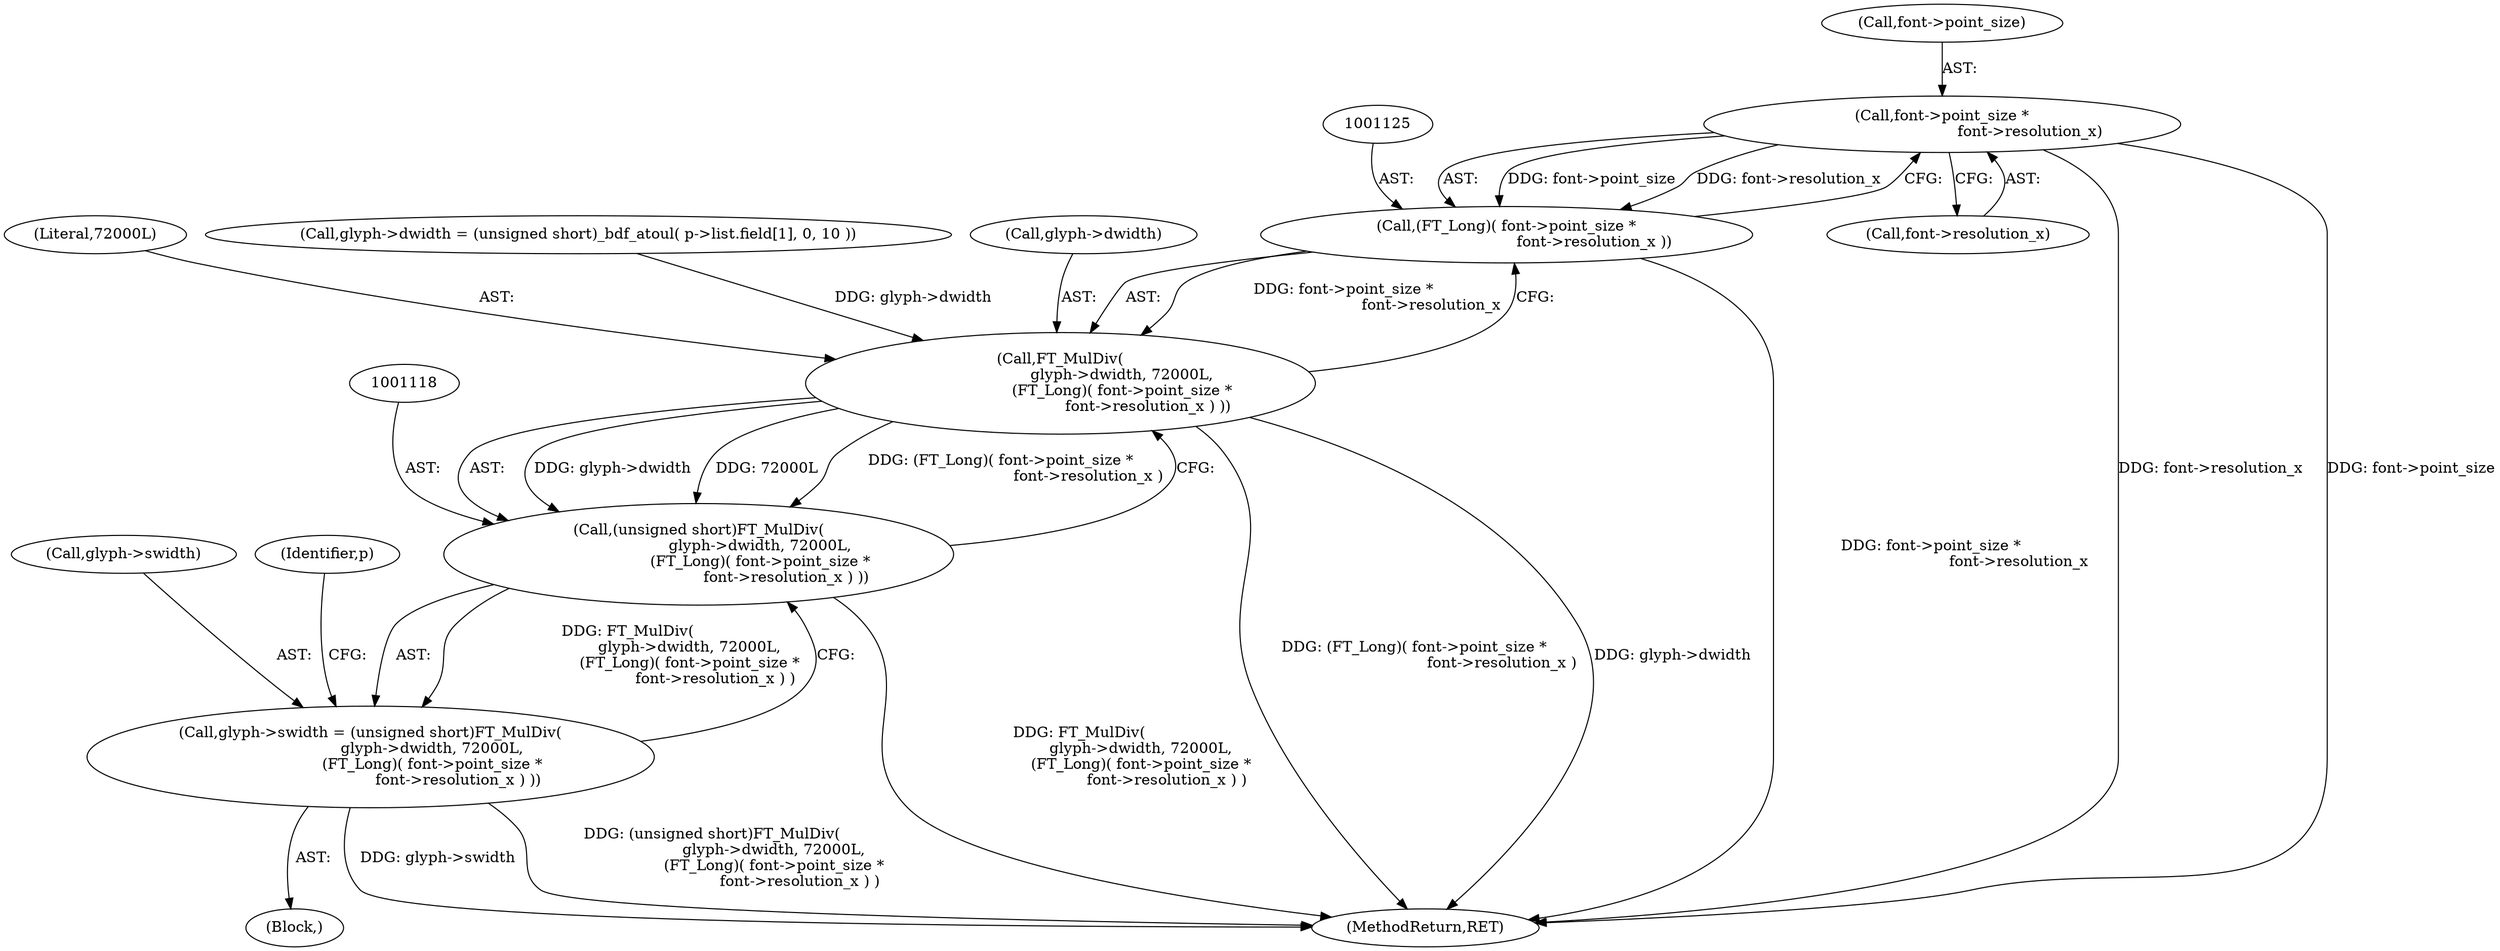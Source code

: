 digraph "0_savannah_07bdb6e289c7954e2a533039dc93c1c136099d2d@pointer" {
"1001126" [label="(Call,font->point_size *\n                                     font->resolution_x)"];
"1001124" [label="(Call,(FT_Long)( font->point_size *\n                                     font->resolution_x ))"];
"1001119" [label="(Call,FT_MulDiv(\n                          glyph->dwidth, 72000L,\n                          (FT_Long)( font->point_size *\n                                     font->resolution_x ) ))"];
"1001117" [label="(Call,(unsigned short)FT_MulDiv(\n                          glyph->dwidth, 72000L,\n                          (FT_Long)( font->point_size *\n                                     font->resolution_x ) ))"];
"1001113" [label="(Call,glyph->swidth = (unsigned short)FT_MulDiv(\n                          glyph->dwidth, 72000L,\n                          (FT_Long)( font->point_size *\n                                     font->resolution_x ) ))"];
"1001119" [label="(Call,FT_MulDiv(\n                          glyph->dwidth, 72000L,\n                          (FT_Long)( font->point_size *\n                                     font->resolution_x ) ))"];
"1001113" [label="(Call,glyph->swidth = (unsigned short)FT_MulDiv(\n                          glyph->dwidth, 72000L,\n                          (FT_Long)( font->point_size *\n                                     font->resolution_x ) ))"];
"1001114" [label="(Call,glyph->swidth)"];
"1001117" [label="(Call,(unsigned short)FT_MulDiv(\n                          glyph->dwidth, 72000L,\n                          (FT_Long)( font->point_size *\n                                     font->resolution_x ) ))"];
"1001124" [label="(Call,(FT_Long)( font->point_size *\n                                     font->resolution_x ))"];
"1001135" [label="(Identifier,p)"];
"1001130" [label="(Call,font->resolution_x)"];
"1001123" [label="(Literal,72000L)"];
"1001089" [label="(Call,glyph->dwidth = (unsigned short)_bdf_atoul( p->list.field[1], 0, 10 ))"];
"1001112" [label="(Block,)"];
"1001120" [label="(Call,glyph->dwidth)"];
"1001127" [label="(Call,font->point_size)"];
"1001126" [label="(Call,font->point_size *\n                                     font->resolution_x)"];
"1001571" [label="(MethodReturn,RET)"];
"1001126" -> "1001124"  [label="AST: "];
"1001126" -> "1001130"  [label="CFG: "];
"1001127" -> "1001126"  [label="AST: "];
"1001130" -> "1001126"  [label="AST: "];
"1001124" -> "1001126"  [label="CFG: "];
"1001126" -> "1001571"  [label="DDG: font->resolution_x"];
"1001126" -> "1001571"  [label="DDG: font->point_size"];
"1001126" -> "1001124"  [label="DDG: font->point_size"];
"1001126" -> "1001124"  [label="DDG: font->resolution_x"];
"1001124" -> "1001119"  [label="AST: "];
"1001125" -> "1001124"  [label="AST: "];
"1001119" -> "1001124"  [label="CFG: "];
"1001124" -> "1001571"  [label="DDG: font->point_size *\n                                     font->resolution_x"];
"1001124" -> "1001119"  [label="DDG: font->point_size *\n                                     font->resolution_x"];
"1001119" -> "1001117"  [label="AST: "];
"1001120" -> "1001119"  [label="AST: "];
"1001123" -> "1001119"  [label="AST: "];
"1001117" -> "1001119"  [label="CFG: "];
"1001119" -> "1001571"  [label="DDG: (FT_Long)( font->point_size *\n                                     font->resolution_x )"];
"1001119" -> "1001571"  [label="DDG: glyph->dwidth"];
"1001119" -> "1001117"  [label="DDG: glyph->dwidth"];
"1001119" -> "1001117"  [label="DDG: 72000L"];
"1001119" -> "1001117"  [label="DDG: (FT_Long)( font->point_size *\n                                     font->resolution_x )"];
"1001089" -> "1001119"  [label="DDG: glyph->dwidth"];
"1001117" -> "1001113"  [label="AST: "];
"1001118" -> "1001117"  [label="AST: "];
"1001113" -> "1001117"  [label="CFG: "];
"1001117" -> "1001571"  [label="DDG: FT_MulDiv(\n                          glyph->dwidth, 72000L,\n                          (FT_Long)( font->point_size *\n                                     font->resolution_x ) )"];
"1001117" -> "1001113"  [label="DDG: FT_MulDiv(\n                          glyph->dwidth, 72000L,\n                          (FT_Long)( font->point_size *\n                                     font->resolution_x ) )"];
"1001113" -> "1001112"  [label="AST: "];
"1001114" -> "1001113"  [label="AST: "];
"1001135" -> "1001113"  [label="CFG: "];
"1001113" -> "1001571"  [label="DDG: glyph->swidth"];
"1001113" -> "1001571"  [label="DDG: (unsigned short)FT_MulDiv(\n                          glyph->dwidth, 72000L,\n                          (FT_Long)( font->point_size *\n                                     font->resolution_x ) )"];
}
